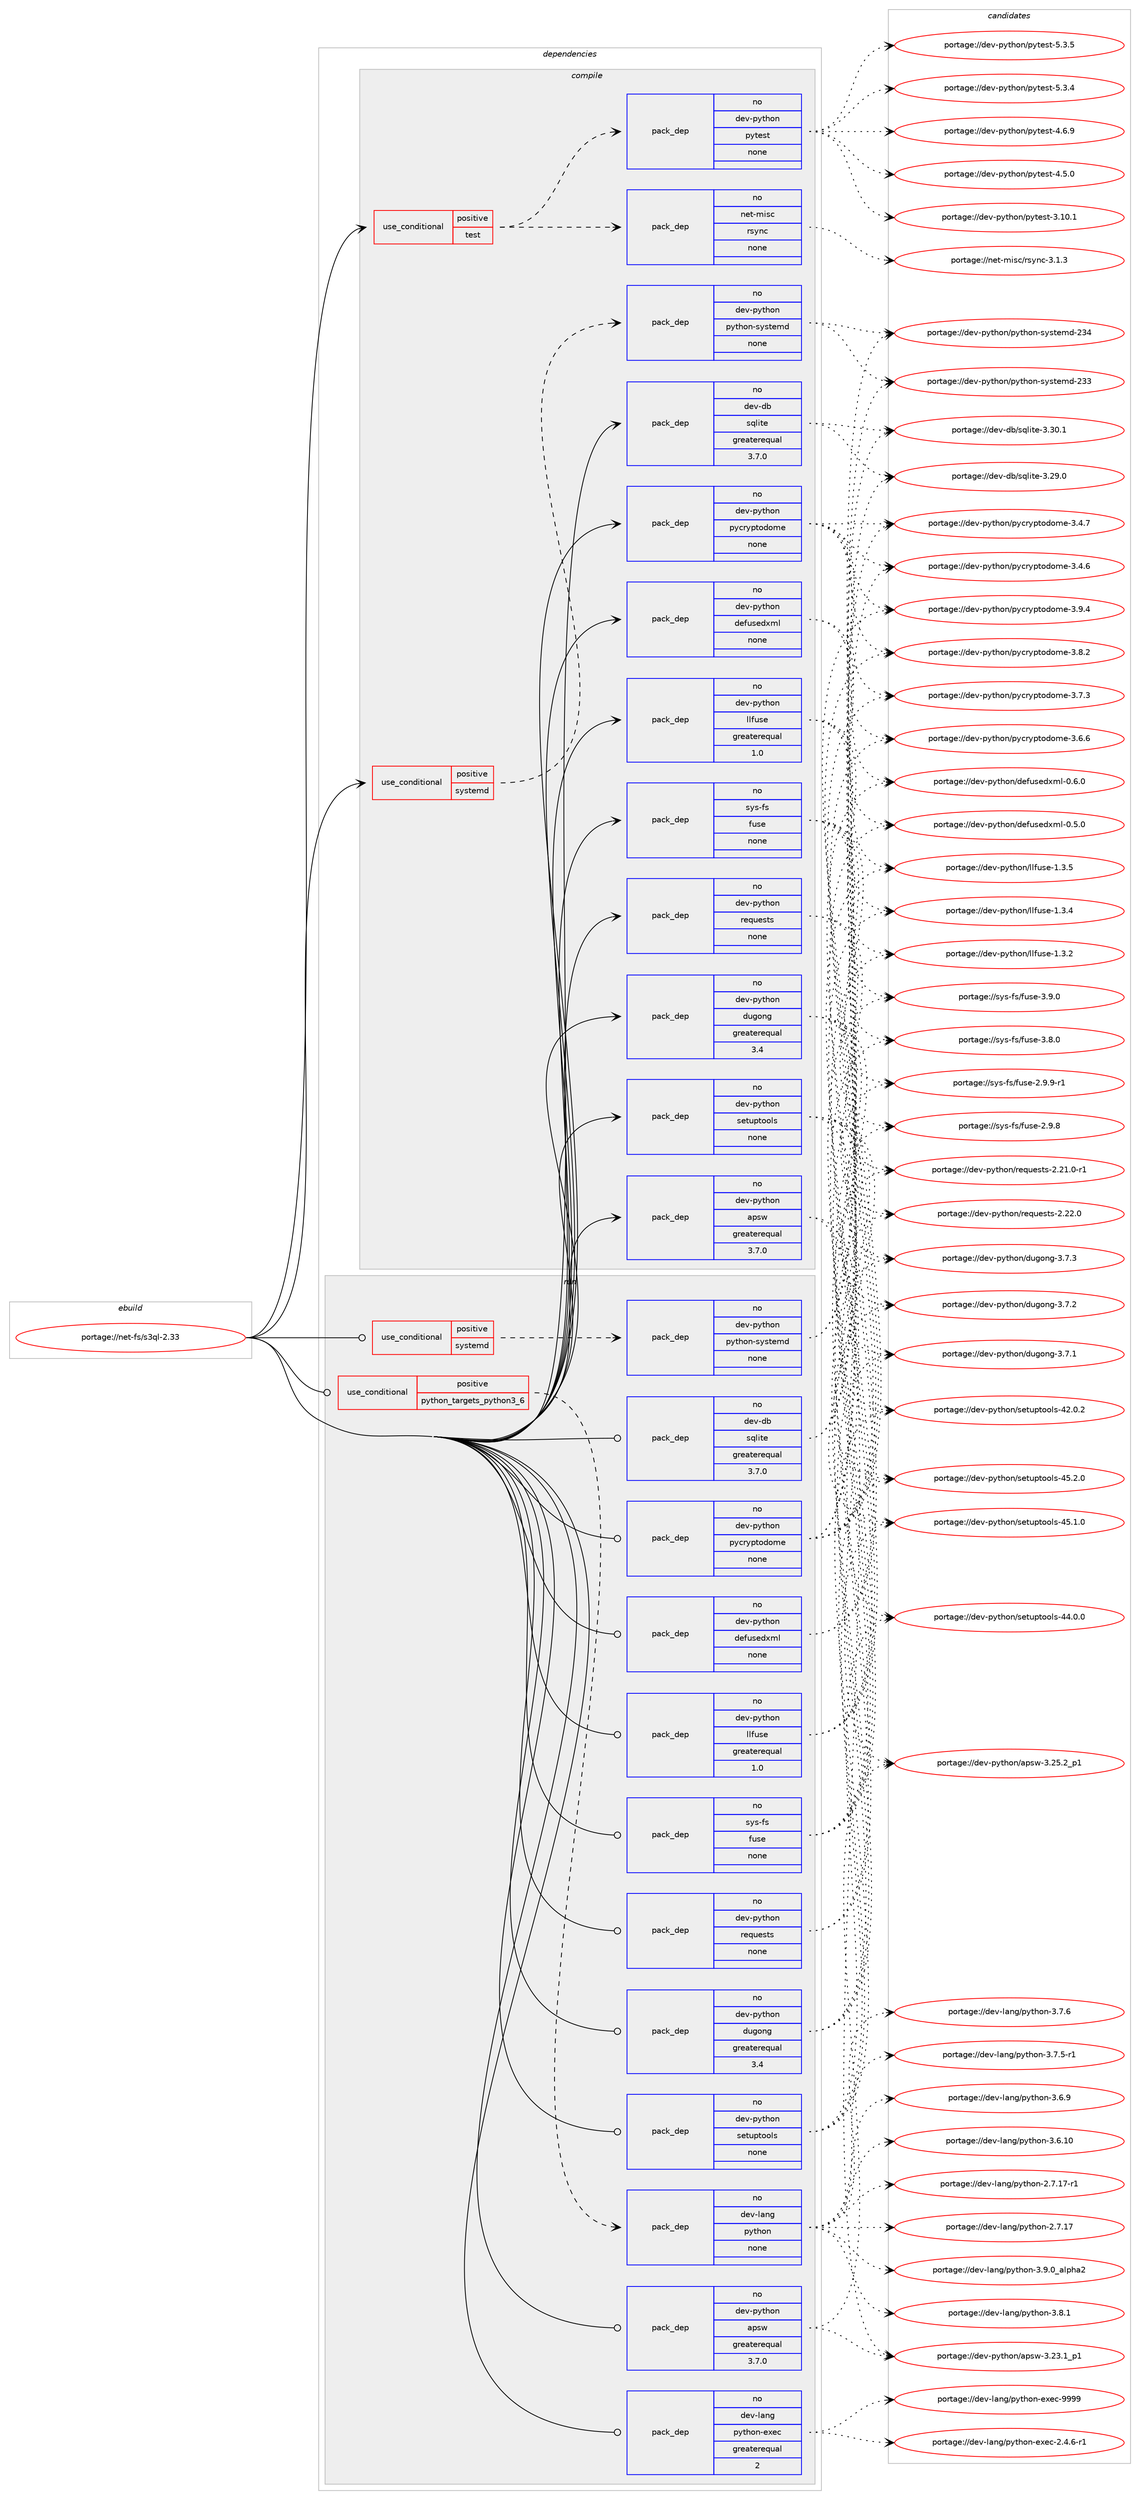 digraph prolog {

# *************
# Graph options
# *************

newrank=true;
concentrate=true;
compound=true;
graph [rankdir=LR,fontname=Helvetica,fontsize=10,ranksep=1.5];#, ranksep=2.5, nodesep=0.2];
edge  [arrowhead=vee];
node  [fontname=Helvetica,fontsize=10];

# **********
# The ebuild
# **********

subgraph cluster_leftcol {
color=gray;
rank=same;
label=<<i>ebuild</i>>;
id [label="portage://net-fs/s3ql-2.33", color=red, width=4, href="../net-fs/s3ql-2.33.svg"];
}

# ****************
# The dependencies
# ****************

subgraph cluster_midcol {
color=gray;
label=<<i>dependencies</i>>;
subgraph cluster_compile {
fillcolor="#eeeeee";
style=filled;
label=<<i>compile</i>>;
subgraph cond33187 {
dependency151351 [label=<<TABLE BORDER="0" CELLBORDER="1" CELLSPACING="0" CELLPADDING="4"><TR><TD ROWSPAN="3" CELLPADDING="10">use_conditional</TD></TR><TR><TD>positive</TD></TR><TR><TD>systemd</TD></TR></TABLE>>, shape=none, color=red];
subgraph pack115710 {
dependency151352 [label=<<TABLE BORDER="0" CELLBORDER="1" CELLSPACING="0" CELLPADDING="4" WIDTH="220"><TR><TD ROWSPAN="6" CELLPADDING="30">pack_dep</TD></TR><TR><TD WIDTH="110">no</TD></TR><TR><TD>dev-python</TD></TR><TR><TD>python-systemd</TD></TR><TR><TD>none</TD></TR><TR><TD></TD></TR></TABLE>>, shape=none, color=blue];
}
dependency151351:e -> dependency151352:w [weight=20,style="dashed",arrowhead="vee"];
}
id:e -> dependency151351:w [weight=20,style="solid",arrowhead="vee"];
subgraph cond33188 {
dependency151353 [label=<<TABLE BORDER="0" CELLBORDER="1" CELLSPACING="0" CELLPADDING="4"><TR><TD ROWSPAN="3" CELLPADDING="10">use_conditional</TD></TR><TR><TD>positive</TD></TR><TR><TD>test</TD></TR></TABLE>>, shape=none, color=red];
subgraph pack115711 {
dependency151354 [label=<<TABLE BORDER="0" CELLBORDER="1" CELLSPACING="0" CELLPADDING="4" WIDTH="220"><TR><TD ROWSPAN="6" CELLPADDING="30">pack_dep</TD></TR><TR><TD WIDTH="110">no</TD></TR><TR><TD>dev-python</TD></TR><TR><TD>pytest</TD></TR><TR><TD>none</TD></TR><TR><TD></TD></TR></TABLE>>, shape=none, color=blue];
}
dependency151353:e -> dependency151354:w [weight=20,style="dashed",arrowhead="vee"];
subgraph pack115712 {
dependency151355 [label=<<TABLE BORDER="0" CELLBORDER="1" CELLSPACING="0" CELLPADDING="4" WIDTH="220"><TR><TD ROWSPAN="6" CELLPADDING="30">pack_dep</TD></TR><TR><TD WIDTH="110">no</TD></TR><TR><TD>net-misc</TD></TR><TR><TD>rsync</TD></TR><TR><TD>none</TD></TR><TR><TD></TD></TR></TABLE>>, shape=none, color=blue];
}
dependency151353:e -> dependency151355:w [weight=20,style="dashed",arrowhead="vee"];
}
id:e -> dependency151353:w [weight=20,style="solid",arrowhead="vee"];
subgraph pack115713 {
dependency151356 [label=<<TABLE BORDER="0" CELLBORDER="1" CELLSPACING="0" CELLPADDING="4" WIDTH="220"><TR><TD ROWSPAN="6" CELLPADDING="30">pack_dep</TD></TR><TR><TD WIDTH="110">no</TD></TR><TR><TD>dev-db</TD></TR><TR><TD>sqlite</TD></TR><TR><TD>greaterequal</TD></TR><TR><TD>3.7.0</TD></TR></TABLE>>, shape=none, color=blue];
}
id:e -> dependency151356:w [weight=20,style="solid",arrowhead="vee"];
subgraph pack115714 {
dependency151357 [label=<<TABLE BORDER="0" CELLBORDER="1" CELLSPACING="0" CELLPADDING="4" WIDTH="220"><TR><TD ROWSPAN="6" CELLPADDING="30">pack_dep</TD></TR><TR><TD WIDTH="110">no</TD></TR><TR><TD>dev-python</TD></TR><TR><TD>apsw</TD></TR><TR><TD>greaterequal</TD></TR><TR><TD>3.7.0</TD></TR></TABLE>>, shape=none, color=blue];
}
id:e -> dependency151357:w [weight=20,style="solid",arrowhead="vee"];
subgraph pack115715 {
dependency151358 [label=<<TABLE BORDER="0" CELLBORDER="1" CELLSPACING="0" CELLPADDING="4" WIDTH="220"><TR><TD ROWSPAN="6" CELLPADDING="30">pack_dep</TD></TR><TR><TD WIDTH="110">no</TD></TR><TR><TD>dev-python</TD></TR><TR><TD>defusedxml</TD></TR><TR><TD>none</TD></TR><TR><TD></TD></TR></TABLE>>, shape=none, color=blue];
}
id:e -> dependency151358:w [weight=20,style="solid",arrowhead="vee"];
subgraph pack115716 {
dependency151359 [label=<<TABLE BORDER="0" CELLBORDER="1" CELLSPACING="0" CELLPADDING="4" WIDTH="220"><TR><TD ROWSPAN="6" CELLPADDING="30">pack_dep</TD></TR><TR><TD WIDTH="110">no</TD></TR><TR><TD>dev-python</TD></TR><TR><TD>dugong</TD></TR><TR><TD>greaterequal</TD></TR><TR><TD>3.4</TD></TR></TABLE>>, shape=none, color=blue];
}
id:e -> dependency151359:w [weight=20,style="solid",arrowhead="vee"];
subgraph pack115717 {
dependency151360 [label=<<TABLE BORDER="0" CELLBORDER="1" CELLSPACING="0" CELLPADDING="4" WIDTH="220"><TR><TD ROWSPAN="6" CELLPADDING="30">pack_dep</TD></TR><TR><TD WIDTH="110">no</TD></TR><TR><TD>dev-python</TD></TR><TR><TD>llfuse</TD></TR><TR><TD>greaterequal</TD></TR><TR><TD>1.0</TD></TR></TABLE>>, shape=none, color=blue];
}
id:e -> dependency151360:w [weight=20,style="solid",arrowhead="vee"];
subgraph pack115718 {
dependency151361 [label=<<TABLE BORDER="0" CELLBORDER="1" CELLSPACING="0" CELLPADDING="4" WIDTH="220"><TR><TD ROWSPAN="6" CELLPADDING="30">pack_dep</TD></TR><TR><TD WIDTH="110">no</TD></TR><TR><TD>dev-python</TD></TR><TR><TD>pycryptodome</TD></TR><TR><TD>none</TD></TR><TR><TD></TD></TR></TABLE>>, shape=none, color=blue];
}
id:e -> dependency151361:w [weight=20,style="solid",arrowhead="vee"];
subgraph pack115719 {
dependency151362 [label=<<TABLE BORDER="0" CELLBORDER="1" CELLSPACING="0" CELLPADDING="4" WIDTH="220"><TR><TD ROWSPAN="6" CELLPADDING="30">pack_dep</TD></TR><TR><TD WIDTH="110">no</TD></TR><TR><TD>dev-python</TD></TR><TR><TD>requests</TD></TR><TR><TD>none</TD></TR><TR><TD></TD></TR></TABLE>>, shape=none, color=blue];
}
id:e -> dependency151362:w [weight=20,style="solid",arrowhead="vee"];
subgraph pack115720 {
dependency151363 [label=<<TABLE BORDER="0" CELLBORDER="1" CELLSPACING="0" CELLPADDING="4" WIDTH="220"><TR><TD ROWSPAN="6" CELLPADDING="30">pack_dep</TD></TR><TR><TD WIDTH="110">no</TD></TR><TR><TD>dev-python</TD></TR><TR><TD>setuptools</TD></TR><TR><TD>none</TD></TR><TR><TD></TD></TR></TABLE>>, shape=none, color=blue];
}
id:e -> dependency151363:w [weight=20,style="solid",arrowhead="vee"];
subgraph pack115721 {
dependency151364 [label=<<TABLE BORDER="0" CELLBORDER="1" CELLSPACING="0" CELLPADDING="4" WIDTH="220"><TR><TD ROWSPAN="6" CELLPADDING="30">pack_dep</TD></TR><TR><TD WIDTH="110">no</TD></TR><TR><TD>sys-fs</TD></TR><TR><TD>fuse</TD></TR><TR><TD>none</TD></TR><TR><TD></TD></TR></TABLE>>, shape=none, color=blue];
}
id:e -> dependency151364:w [weight=20,style="solid",arrowhead="vee"];
}
subgraph cluster_compileandrun {
fillcolor="#eeeeee";
style=filled;
label=<<i>compile and run</i>>;
}
subgraph cluster_run {
fillcolor="#eeeeee";
style=filled;
label=<<i>run</i>>;
subgraph cond33189 {
dependency151365 [label=<<TABLE BORDER="0" CELLBORDER="1" CELLSPACING="0" CELLPADDING="4"><TR><TD ROWSPAN="3" CELLPADDING="10">use_conditional</TD></TR><TR><TD>positive</TD></TR><TR><TD>python_targets_python3_6</TD></TR></TABLE>>, shape=none, color=red];
subgraph pack115722 {
dependency151366 [label=<<TABLE BORDER="0" CELLBORDER="1" CELLSPACING="0" CELLPADDING="4" WIDTH="220"><TR><TD ROWSPAN="6" CELLPADDING="30">pack_dep</TD></TR><TR><TD WIDTH="110">no</TD></TR><TR><TD>dev-lang</TD></TR><TR><TD>python</TD></TR><TR><TD>none</TD></TR><TR><TD></TD></TR></TABLE>>, shape=none, color=blue];
}
dependency151365:e -> dependency151366:w [weight=20,style="dashed",arrowhead="vee"];
}
id:e -> dependency151365:w [weight=20,style="solid",arrowhead="odot"];
subgraph cond33190 {
dependency151367 [label=<<TABLE BORDER="0" CELLBORDER="1" CELLSPACING="0" CELLPADDING="4"><TR><TD ROWSPAN="3" CELLPADDING="10">use_conditional</TD></TR><TR><TD>positive</TD></TR><TR><TD>systemd</TD></TR></TABLE>>, shape=none, color=red];
subgraph pack115723 {
dependency151368 [label=<<TABLE BORDER="0" CELLBORDER="1" CELLSPACING="0" CELLPADDING="4" WIDTH="220"><TR><TD ROWSPAN="6" CELLPADDING="30">pack_dep</TD></TR><TR><TD WIDTH="110">no</TD></TR><TR><TD>dev-python</TD></TR><TR><TD>python-systemd</TD></TR><TR><TD>none</TD></TR><TR><TD></TD></TR></TABLE>>, shape=none, color=blue];
}
dependency151367:e -> dependency151368:w [weight=20,style="dashed",arrowhead="vee"];
}
id:e -> dependency151367:w [weight=20,style="solid",arrowhead="odot"];
subgraph pack115724 {
dependency151369 [label=<<TABLE BORDER="0" CELLBORDER="1" CELLSPACING="0" CELLPADDING="4" WIDTH="220"><TR><TD ROWSPAN="6" CELLPADDING="30">pack_dep</TD></TR><TR><TD WIDTH="110">no</TD></TR><TR><TD>dev-db</TD></TR><TR><TD>sqlite</TD></TR><TR><TD>greaterequal</TD></TR><TR><TD>3.7.0</TD></TR></TABLE>>, shape=none, color=blue];
}
id:e -> dependency151369:w [weight=20,style="solid",arrowhead="odot"];
subgraph pack115725 {
dependency151370 [label=<<TABLE BORDER="0" CELLBORDER="1" CELLSPACING="0" CELLPADDING="4" WIDTH="220"><TR><TD ROWSPAN="6" CELLPADDING="30">pack_dep</TD></TR><TR><TD WIDTH="110">no</TD></TR><TR><TD>dev-lang</TD></TR><TR><TD>python-exec</TD></TR><TR><TD>greaterequal</TD></TR><TR><TD>2</TD></TR></TABLE>>, shape=none, color=blue];
}
id:e -> dependency151370:w [weight=20,style="solid",arrowhead="odot"];
subgraph pack115726 {
dependency151371 [label=<<TABLE BORDER="0" CELLBORDER="1" CELLSPACING="0" CELLPADDING="4" WIDTH="220"><TR><TD ROWSPAN="6" CELLPADDING="30">pack_dep</TD></TR><TR><TD WIDTH="110">no</TD></TR><TR><TD>dev-python</TD></TR><TR><TD>apsw</TD></TR><TR><TD>greaterequal</TD></TR><TR><TD>3.7.0</TD></TR></TABLE>>, shape=none, color=blue];
}
id:e -> dependency151371:w [weight=20,style="solid",arrowhead="odot"];
subgraph pack115727 {
dependency151372 [label=<<TABLE BORDER="0" CELLBORDER="1" CELLSPACING="0" CELLPADDING="4" WIDTH="220"><TR><TD ROWSPAN="6" CELLPADDING="30">pack_dep</TD></TR><TR><TD WIDTH="110">no</TD></TR><TR><TD>dev-python</TD></TR><TR><TD>defusedxml</TD></TR><TR><TD>none</TD></TR><TR><TD></TD></TR></TABLE>>, shape=none, color=blue];
}
id:e -> dependency151372:w [weight=20,style="solid",arrowhead="odot"];
subgraph pack115728 {
dependency151373 [label=<<TABLE BORDER="0" CELLBORDER="1" CELLSPACING="0" CELLPADDING="4" WIDTH="220"><TR><TD ROWSPAN="6" CELLPADDING="30">pack_dep</TD></TR><TR><TD WIDTH="110">no</TD></TR><TR><TD>dev-python</TD></TR><TR><TD>dugong</TD></TR><TR><TD>greaterequal</TD></TR><TR><TD>3.4</TD></TR></TABLE>>, shape=none, color=blue];
}
id:e -> dependency151373:w [weight=20,style="solid",arrowhead="odot"];
subgraph pack115729 {
dependency151374 [label=<<TABLE BORDER="0" CELLBORDER="1" CELLSPACING="0" CELLPADDING="4" WIDTH="220"><TR><TD ROWSPAN="6" CELLPADDING="30">pack_dep</TD></TR><TR><TD WIDTH="110">no</TD></TR><TR><TD>dev-python</TD></TR><TR><TD>llfuse</TD></TR><TR><TD>greaterequal</TD></TR><TR><TD>1.0</TD></TR></TABLE>>, shape=none, color=blue];
}
id:e -> dependency151374:w [weight=20,style="solid",arrowhead="odot"];
subgraph pack115730 {
dependency151375 [label=<<TABLE BORDER="0" CELLBORDER="1" CELLSPACING="0" CELLPADDING="4" WIDTH="220"><TR><TD ROWSPAN="6" CELLPADDING="30">pack_dep</TD></TR><TR><TD WIDTH="110">no</TD></TR><TR><TD>dev-python</TD></TR><TR><TD>pycryptodome</TD></TR><TR><TD>none</TD></TR><TR><TD></TD></TR></TABLE>>, shape=none, color=blue];
}
id:e -> dependency151375:w [weight=20,style="solid",arrowhead="odot"];
subgraph pack115731 {
dependency151376 [label=<<TABLE BORDER="0" CELLBORDER="1" CELLSPACING="0" CELLPADDING="4" WIDTH="220"><TR><TD ROWSPAN="6" CELLPADDING="30">pack_dep</TD></TR><TR><TD WIDTH="110">no</TD></TR><TR><TD>dev-python</TD></TR><TR><TD>requests</TD></TR><TR><TD>none</TD></TR><TR><TD></TD></TR></TABLE>>, shape=none, color=blue];
}
id:e -> dependency151376:w [weight=20,style="solid",arrowhead="odot"];
subgraph pack115732 {
dependency151377 [label=<<TABLE BORDER="0" CELLBORDER="1" CELLSPACING="0" CELLPADDING="4" WIDTH="220"><TR><TD ROWSPAN="6" CELLPADDING="30">pack_dep</TD></TR><TR><TD WIDTH="110">no</TD></TR><TR><TD>dev-python</TD></TR><TR><TD>setuptools</TD></TR><TR><TD>none</TD></TR><TR><TD></TD></TR></TABLE>>, shape=none, color=blue];
}
id:e -> dependency151377:w [weight=20,style="solid",arrowhead="odot"];
subgraph pack115733 {
dependency151378 [label=<<TABLE BORDER="0" CELLBORDER="1" CELLSPACING="0" CELLPADDING="4" WIDTH="220"><TR><TD ROWSPAN="6" CELLPADDING="30">pack_dep</TD></TR><TR><TD WIDTH="110">no</TD></TR><TR><TD>sys-fs</TD></TR><TR><TD>fuse</TD></TR><TR><TD>none</TD></TR><TR><TD></TD></TR></TABLE>>, shape=none, color=blue];
}
id:e -> dependency151378:w [weight=20,style="solid",arrowhead="odot"];
}
}

# **************
# The candidates
# **************

subgraph cluster_choices {
rank=same;
color=gray;
label=<<i>candidates</i>>;

subgraph choice115710 {
color=black;
nodesep=1;
choice10010111845112121116104111110471121211161041111104511512111511610110910045505152 [label="portage://dev-python/python-systemd-234", color=red, width=4,href="../dev-python/python-systemd-234.svg"];
choice10010111845112121116104111110471121211161041111104511512111511610110910045505151 [label="portage://dev-python/python-systemd-233", color=red, width=4,href="../dev-python/python-systemd-233.svg"];
dependency151352:e -> choice10010111845112121116104111110471121211161041111104511512111511610110910045505152:w [style=dotted,weight="100"];
dependency151352:e -> choice10010111845112121116104111110471121211161041111104511512111511610110910045505151:w [style=dotted,weight="100"];
}
subgraph choice115711 {
color=black;
nodesep=1;
choice1001011184511212111610411111047112121116101115116455346514653 [label="portage://dev-python/pytest-5.3.5", color=red, width=4,href="../dev-python/pytest-5.3.5.svg"];
choice1001011184511212111610411111047112121116101115116455346514652 [label="portage://dev-python/pytest-5.3.4", color=red, width=4,href="../dev-python/pytest-5.3.4.svg"];
choice1001011184511212111610411111047112121116101115116455246544657 [label="portage://dev-python/pytest-4.6.9", color=red, width=4,href="../dev-python/pytest-4.6.9.svg"];
choice1001011184511212111610411111047112121116101115116455246534648 [label="portage://dev-python/pytest-4.5.0", color=red, width=4,href="../dev-python/pytest-4.5.0.svg"];
choice100101118451121211161041111104711212111610111511645514649484649 [label="portage://dev-python/pytest-3.10.1", color=red, width=4,href="../dev-python/pytest-3.10.1.svg"];
dependency151354:e -> choice1001011184511212111610411111047112121116101115116455346514653:w [style=dotted,weight="100"];
dependency151354:e -> choice1001011184511212111610411111047112121116101115116455346514652:w [style=dotted,weight="100"];
dependency151354:e -> choice1001011184511212111610411111047112121116101115116455246544657:w [style=dotted,weight="100"];
dependency151354:e -> choice1001011184511212111610411111047112121116101115116455246534648:w [style=dotted,weight="100"];
dependency151354:e -> choice100101118451121211161041111104711212111610111511645514649484649:w [style=dotted,weight="100"];
}
subgraph choice115712 {
color=black;
nodesep=1;
choice11010111645109105115994711411512111099455146494651 [label="portage://net-misc/rsync-3.1.3", color=red, width=4,href="../net-misc/rsync-3.1.3.svg"];
dependency151355:e -> choice11010111645109105115994711411512111099455146494651:w [style=dotted,weight="100"];
}
subgraph choice115713 {
color=black;
nodesep=1;
choice10010111845100984711511310810511610145514651484649 [label="portage://dev-db/sqlite-3.30.1", color=red, width=4,href="../dev-db/sqlite-3.30.1.svg"];
choice10010111845100984711511310810511610145514650574648 [label="portage://dev-db/sqlite-3.29.0", color=red, width=4,href="../dev-db/sqlite-3.29.0.svg"];
dependency151356:e -> choice10010111845100984711511310810511610145514651484649:w [style=dotted,weight="100"];
dependency151356:e -> choice10010111845100984711511310810511610145514650574648:w [style=dotted,weight="100"];
}
subgraph choice115714 {
color=black;
nodesep=1;
choice100101118451121211161041111104797112115119455146505346509511249 [label="portage://dev-python/apsw-3.25.2_p1", color=red, width=4,href="../dev-python/apsw-3.25.2_p1.svg"];
choice100101118451121211161041111104797112115119455146505146499511249 [label="portage://dev-python/apsw-3.23.1_p1", color=red, width=4,href="../dev-python/apsw-3.23.1_p1.svg"];
dependency151357:e -> choice100101118451121211161041111104797112115119455146505346509511249:w [style=dotted,weight="100"];
dependency151357:e -> choice100101118451121211161041111104797112115119455146505146499511249:w [style=dotted,weight="100"];
}
subgraph choice115715 {
color=black;
nodesep=1;
choice1001011184511212111610411111047100101102117115101100120109108454846544648 [label="portage://dev-python/defusedxml-0.6.0", color=red, width=4,href="../dev-python/defusedxml-0.6.0.svg"];
choice1001011184511212111610411111047100101102117115101100120109108454846534648 [label="portage://dev-python/defusedxml-0.5.0", color=red, width=4,href="../dev-python/defusedxml-0.5.0.svg"];
dependency151358:e -> choice1001011184511212111610411111047100101102117115101100120109108454846544648:w [style=dotted,weight="100"];
dependency151358:e -> choice1001011184511212111610411111047100101102117115101100120109108454846534648:w [style=dotted,weight="100"];
}
subgraph choice115716 {
color=black;
nodesep=1;
choice1001011184511212111610411111047100117103111110103455146554651 [label="portage://dev-python/dugong-3.7.3", color=red, width=4,href="../dev-python/dugong-3.7.3.svg"];
choice1001011184511212111610411111047100117103111110103455146554650 [label="portage://dev-python/dugong-3.7.2", color=red, width=4,href="../dev-python/dugong-3.7.2.svg"];
choice1001011184511212111610411111047100117103111110103455146554649 [label="portage://dev-python/dugong-3.7.1", color=red, width=4,href="../dev-python/dugong-3.7.1.svg"];
dependency151359:e -> choice1001011184511212111610411111047100117103111110103455146554651:w [style=dotted,weight="100"];
dependency151359:e -> choice1001011184511212111610411111047100117103111110103455146554650:w [style=dotted,weight="100"];
dependency151359:e -> choice1001011184511212111610411111047100117103111110103455146554649:w [style=dotted,weight="100"];
}
subgraph choice115717 {
color=black;
nodesep=1;
choice1001011184511212111610411111047108108102117115101454946514653 [label="portage://dev-python/llfuse-1.3.5", color=red, width=4,href="../dev-python/llfuse-1.3.5.svg"];
choice1001011184511212111610411111047108108102117115101454946514652 [label="portage://dev-python/llfuse-1.3.4", color=red, width=4,href="../dev-python/llfuse-1.3.4.svg"];
choice1001011184511212111610411111047108108102117115101454946514650 [label="portage://dev-python/llfuse-1.3.2", color=red, width=4,href="../dev-python/llfuse-1.3.2.svg"];
dependency151360:e -> choice1001011184511212111610411111047108108102117115101454946514653:w [style=dotted,weight="100"];
dependency151360:e -> choice1001011184511212111610411111047108108102117115101454946514652:w [style=dotted,weight="100"];
dependency151360:e -> choice1001011184511212111610411111047108108102117115101454946514650:w [style=dotted,weight="100"];
}
subgraph choice115718 {
color=black;
nodesep=1;
choice100101118451121211161041111104711212199114121112116111100111109101455146574652 [label="portage://dev-python/pycryptodome-3.9.4", color=red, width=4,href="../dev-python/pycryptodome-3.9.4.svg"];
choice100101118451121211161041111104711212199114121112116111100111109101455146564650 [label="portage://dev-python/pycryptodome-3.8.2", color=red, width=4,href="../dev-python/pycryptodome-3.8.2.svg"];
choice100101118451121211161041111104711212199114121112116111100111109101455146554651 [label="portage://dev-python/pycryptodome-3.7.3", color=red, width=4,href="../dev-python/pycryptodome-3.7.3.svg"];
choice100101118451121211161041111104711212199114121112116111100111109101455146544654 [label="portage://dev-python/pycryptodome-3.6.6", color=red, width=4,href="../dev-python/pycryptodome-3.6.6.svg"];
choice100101118451121211161041111104711212199114121112116111100111109101455146524655 [label="portage://dev-python/pycryptodome-3.4.7", color=red, width=4,href="../dev-python/pycryptodome-3.4.7.svg"];
choice100101118451121211161041111104711212199114121112116111100111109101455146524654 [label="portage://dev-python/pycryptodome-3.4.6", color=red, width=4,href="../dev-python/pycryptodome-3.4.6.svg"];
dependency151361:e -> choice100101118451121211161041111104711212199114121112116111100111109101455146574652:w [style=dotted,weight="100"];
dependency151361:e -> choice100101118451121211161041111104711212199114121112116111100111109101455146564650:w [style=dotted,weight="100"];
dependency151361:e -> choice100101118451121211161041111104711212199114121112116111100111109101455146554651:w [style=dotted,weight="100"];
dependency151361:e -> choice100101118451121211161041111104711212199114121112116111100111109101455146544654:w [style=dotted,weight="100"];
dependency151361:e -> choice100101118451121211161041111104711212199114121112116111100111109101455146524655:w [style=dotted,weight="100"];
dependency151361:e -> choice100101118451121211161041111104711212199114121112116111100111109101455146524654:w [style=dotted,weight="100"];
}
subgraph choice115719 {
color=black;
nodesep=1;
choice100101118451121211161041111104711410111311710111511611545504650504648 [label="portage://dev-python/requests-2.22.0", color=red, width=4,href="../dev-python/requests-2.22.0.svg"];
choice1001011184511212111610411111047114101113117101115116115455046504946484511449 [label="portage://dev-python/requests-2.21.0-r1", color=red, width=4,href="../dev-python/requests-2.21.0-r1.svg"];
dependency151362:e -> choice100101118451121211161041111104711410111311710111511611545504650504648:w [style=dotted,weight="100"];
dependency151362:e -> choice1001011184511212111610411111047114101113117101115116115455046504946484511449:w [style=dotted,weight="100"];
}
subgraph choice115720 {
color=black;
nodesep=1;
choice100101118451121211161041111104711510111611711211611111110811545525346504648 [label="portage://dev-python/setuptools-45.2.0", color=red, width=4,href="../dev-python/setuptools-45.2.0.svg"];
choice100101118451121211161041111104711510111611711211611111110811545525346494648 [label="portage://dev-python/setuptools-45.1.0", color=red, width=4,href="../dev-python/setuptools-45.1.0.svg"];
choice100101118451121211161041111104711510111611711211611111110811545525246484648 [label="portage://dev-python/setuptools-44.0.0", color=red, width=4,href="../dev-python/setuptools-44.0.0.svg"];
choice100101118451121211161041111104711510111611711211611111110811545525046484650 [label="portage://dev-python/setuptools-42.0.2", color=red, width=4,href="../dev-python/setuptools-42.0.2.svg"];
dependency151363:e -> choice100101118451121211161041111104711510111611711211611111110811545525346504648:w [style=dotted,weight="100"];
dependency151363:e -> choice100101118451121211161041111104711510111611711211611111110811545525346494648:w [style=dotted,weight="100"];
dependency151363:e -> choice100101118451121211161041111104711510111611711211611111110811545525246484648:w [style=dotted,weight="100"];
dependency151363:e -> choice100101118451121211161041111104711510111611711211611111110811545525046484650:w [style=dotted,weight="100"];
}
subgraph choice115721 {
color=black;
nodesep=1;
choice1151211154510211547102117115101455146574648 [label="portage://sys-fs/fuse-3.9.0", color=red, width=4,href="../sys-fs/fuse-3.9.0.svg"];
choice1151211154510211547102117115101455146564648 [label="portage://sys-fs/fuse-3.8.0", color=red, width=4,href="../sys-fs/fuse-3.8.0.svg"];
choice11512111545102115471021171151014550465746574511449 [label="portage://sys-fs/fuse-2.9.9-r1", color=red, width=4,href="../sys-fs/fuse-2.9.9-r1.svg"];
choice1151211154510211547102117115101455046574656 [label="portage://sys-fs/fuse-2.9.8", color=red, width=4,href="../sys-fs/fuse-2.9.8.svg"];
dependency151364:e -> choice1151211154510211547102117115101455146574648:w [style=dotted,weight="100"];
dependency151364:e -> choice1151211154510211547102117115101455146564648:w [style=dotted,weight="100"];
dependency151364:e -> choice11512111545102115471021171151014550465746574511449:w [style=dotted,weight="100"];
dependency151364:e -> choice1151211154510211547102117115101455046574656:w [style=dotted,weight="100"];
}
subgraph choice115722 {
color=black;
nodesep=1;
choice10010111845108971101034711212111610411111045514657464895971081121049750 [label="portage://dev-lang/python-3.9.0_alpha2", color=red, width=4,href="../dev-lang/python-3.9.0_alpha2.svg"];
choice100101118451089711010347112121116104111110455146564649 [label="portage://dev-lang/python-3.8.1", color=red, width=4,href="../dev-lang/python-3.8.1.svg"];
choice100101118451089711010347112121116104111110455146554654 [label="portage://dev-lang/python-3.7.6", color=red, width=4,href="../dev-lang/python-3.7.6.svg"];
choice1001011184510897110103471121211161041111104551465546534511449 [label="portage://dev-lang/python-3.7.5-r1", color=red, width=4,href="../dev-lang/python-3.7.5-r1.svg"];
choice100101118451089711010347112121116104111110455146544657 [label="portage://dev-lang/python-3.6.9", color=red, width=4,href="../dev-lang/python-3.6.9.svg"];
choice10010111845108971101034711212111610411111045514654464948 [label="portage://dev-lang/python-3.6.10", color=red, width=4,href="../dev-lang/python-3.6.10.svg"];
choice100101118451089711010347112121116104111110455046554649554511449 [label="portage://dev-lang/python-2.7.17-r1", color=red, width=4,href="../dev-lang/python-2.7.17-r1.svg"];
choice10010111845108971101034711212111610411111045504655464955 [label="portage://dev-lang/python-2.7.17", color=red, width=4,href="../dev-lang/python-2.7.17.svg"];
dependency151366:e -> choice10010111845108971101034711212111610411111045514657464895971081121049750:w [style=dotted,weight="100"];
dependency151366:e -> choice100101118451089711010347112121116104111110455146564649:w [style=dotted,weight="100"];
dependency151366:e -> choice100101118451089711010347112121116104111110455146554654:w [style=dotted,weight="100"];
dependency151366:e -> choice1001011184510897110103471121211161041111104551465546534511449:w [style=dotted,weight="100"];
dependency151366:e -> choice100101118451089711010347112121116104111110455146544657:w [style=dotted,weight="100"];
dependency151366:e -> choice10010111845108971101034711212111610411111045514654464948:w [style=dotted,weight="100"];
dependency151366:e -> choice100101118451089711010347112121116104111110455046554649554511449:w [style=dotted,weight="100"];
dependency151366:e -> choice10010111845108971101034711212111610411111045504655464955:w [style=dotted,weight="100"];
}
subgraph choice115723 {
color=black;
nodesep=1;
choice10010111845112121116104111110471121211161041111104511512111511610110910045505152 [label="portage://dev-python/python-systemd-234", color=red, width=4,href="../dev-python/python-systemd-234.svg"];
choice10010111845112121116104111110471121211161041111104511512111511610110910045505151 [label="portage://dev-python/python-systemd-233", color=red, width=4,href="../dev-python/python-systemd-233.svg"];
dependency151368:e -> choice10010111845112121116104111110471121211161041111104511512111511610110910045505152:w [style=dotted,weight="100"];
dependency151368:e -> choice10010111845112121116104111110471121211161041111104511512111511610110910045505151:w [style=dotted,weight="100"];
}
subgraph choice115724 {
color=black;
nodesep=1;
choice10010111845100984711511310810511610145514651484649 [label="portage://dev-db/sqlite-3.30.1", color=red, width=4,href="../dev-db/sqlite-3.30.1.svg"];
choice10010111845100984711511310810511610145514650574648 [label="portage://dev-db/sqlite-3.29.0", color=red, width=4,href="../dev-db/sqlite-3.29.0.svg"];
dependency151369:e -> choice10010111845100984711511310810511610145514651484649:w [style=dotted,weight="100"];
dependency151369:e -> choice10010111845100984711511310810511610145514650574648:w [style=dotted,weight="100"];
}
subgraph choice115725 {
color=black;
nodesep=1;
choice10010111845108971101034711212111610411111045101120101994557575757 [label="portage://dev-lang/python-exec-9999", color=red, width=4,href="../dev-lang/python-exec-9999.svg"];
choice10010111845108971101034711212111610411111045101120101994550465246544511449 [label="portage://dev-lang/python-exec-2.4.6-r1", color=red, width=4,href="../dev-lang/python-exec-2.4.6-r1.svg"];
dependency151370:e -> choice10010111845108971101034711212111610411111045101120101994557575757:w [style=dotted,weight="100"];
dependency151370:e -> choice10010111845108971101034711212111610411111045101120101994550465246544511449:w [style=dotted,weight="100"];
}
subgraph choice115726 {
color=black;
nodesep=1;
choice100101118451121211161041111104797112115119455146505346509511249 [label="portage://dev-python/apsw-3.25.2_p1", color=red, width=4,href="../dev-python/apsw-3.25.2_p1.svg"];
choice100101118451121211161041111104797112115119455146505146499511249 [label="portage://dev-python/apsw-3.23.1_p1", color=red, width=4,href="../dev-python/apsw-3.23.1_p1.svg"];
dependency151371:e -> choice100101118451121211161041111104797112115119455146505346509511249:w [style=dotted,weight="100"];
dependency151371:e -> choice100101118451121211161041111104797112115119455146505146499511249:w [style=dotted,weight="100"];
}
subgraph choice115727 {
color=black;
nodesep=1;
choice1001011184511212111610411111047100101102117115101100120109108454846544648 [label="portage://dev-python/defusedxml-0.6.0", color=red, width=4,href="../dev-python/defusedxml-0.6.0.svg"];
choice1001011184511212111610411111047100101102117115101100120109108454846534648 [label="portage://dev-python/defusedxml-0.5.0", color=red, width=4,href="../dev-python/defusedxml-0.5.0.svg"];
dependency151372:e -> choice1001011184511212111610411111047100101102117115101100120109108454846544648:w [style=dotted,weight="100"];
dependency151372:e -> choice1001011184511212111610411111047100101102117115101100120109108454846534648:w [style=dotted,weight="100"];
}
subgraph choice115728 {
color=black;
nodesep=1;
choice1001011184511212111610411111047100117103111110103455146554651 [label="portage://dev-python/dugong-3.7.3", color=red, width=4,href="../dev-python/dugong-3.7.3.svg"];
choice1001011184511212111610411111047100117103111110103455146554650 [label="portage://dev-python/dugong-3.7.2", color=red, width=4,href="../dev-python/dugong-3.7.2.svg"];
choice1001011184511212111610411111047100117103111110103455146554649 [label="portage://dev-python/dugong-3.7.1", color=red, width=4,href="../dev-python/dugong-3.7.1.svg"];
dependency151373:e -> choice1001011184511212111610411111047100117103111110103455146554651:w [style=dotted,weight="100"];
dependency151373:e -> choice1001011184511212111610411111047100117103111110103455146554650:w [style=dotted,weight="100"];
dependency151373:e -> choice1001011184511212111610411111047100117103111110103455146554649:w [style=dotted,weight="100"];
}
subgraph choice115729 {
color=black;
nodesep=1;
choice1001011184511212111610411111047108108102117115101454946514653 [label="portage://dev-python/llfuse-1.3.5", color=red, width=4,href="../dev-python/llfuse-1.3.5.svg"];
choice1001011184511212111610411111047108108102117115101454946514652 [label="portage://dev-python/llfuse-1.3.4", color=red, width=4,href="../dev-python/llfuse-1.3.4.svg"];
choice1001011184511212111610411111047108108102117115101454946514650 [label="portage://dev-python/llfuse-1.3.2", color=red, width=4,href="../dev-python/llfuse-1.3.2.svg"];
dependency151374:e -> choice1001011184511212111610411111047108108102117115101454946514653:w [style=dotted,weight="100"];
dependency151374:e -> choice1001011184511212111610411111047108108102117115101454946514652:w [style=dotted,weight="100"];
dependency151374:e -> choice1001011184511212111610411111047108108102117115101454946514650:w [style=dotted,weight="100"];
}
subgraph choice115730 {
color=black;
nodesep=1;
choice100101118451121211161041111104711212199114121112116111100111109101455146574652 [label="portage://dev-python/pycryptodome-3.9.4", color=red, width=4,href="../dev-python/pycryptodome-3.9.4.svg"];
choice100101118451121211161041111104711212199114121112116111100111109101455146564650 [label="portage://dev-python/pycryptodome-3.8.2", color=red, width=4,href="../dev-python/pycryptodome-3.8.2.svg"];
choice100101118451121211161041111104711212199114121112116111100111109101455146554651 [label="portage://dev-python/pycryptodome-3.7.3", color=red, width=4,href="../dev-python/pycryptodome-3.7.3.svg"];
choice100101118451121211161041111104711212199114121112116111100111109101455146544654 [label="portage://dev-python/pycryptodome-3.6.6", color=red, width=4,href="../dev-python/pycryptodome-3.6.6.svg"];
choice100101118451121211161041111104711212199114121112116111100111109101455146524655 [label="portage://dev-python/pycryptodome-3.4.7", color=red, width=4,href="../dev-python/pycryptodome-3.4.7.svg"];
choice100101118451121211161041111104711212199114121112116111100111109101455146524654 [label="portage://dev-python/pycryptodome-3.4.6", color=red, width=4,href="../dev-python/pycryptodome-3.4.6.svg"];
dependency151375:e -> choice100101118451121211161041111104711212199114121112116111100111109101455146574652:w [style=dotted,weight="100"];
dependency151375:e -> choice100101118451121211161041111104711212199114121112116111100111109101455146564650:w [style=dotted,weight="100"];
dependency151375:e -> choice100101118451121211161041111104711212199114121112116111100111109101455146554651:w [style=dotted,weight="100"];
dependency151375:e -> choice100101118451121211161041111104711212199114121112116111100111109101455146544654:w [style=dotted,weight="100"];
dependency151375:e -> choice100101118451121211161041111104711212199114121112116111100111109101455146524655:w [style=dotted,weight="100"];
dependency151375:e -> choice100101118451121211161041111104711212199114121112116111100111109101455146524654:w [style=dotted,weight="100"];
}
subgraph choice115731 {
color=black;
nodesep=1;
choice100101118451121211161041111104711410111311710111511611545504650504648 [label="portage://dev-python/requests-2.22.0", color=red, width=4,href="../dev-python/requests-2.22.0.svg"];
choice1001011184511212111610411111047114101113117101115116115455046504946484511449 [label="portage://dev-python/requests-2.21.0-r1", color=red, width=4,href="../dev-python/requests-2.21.0-r1.svg"];
dependency151376:e -> choice100101118451121211161041111104711410111311710111511611545504650504648:w [style=dotted,weight="100"];
dependency151376:e -> choice1001011184511212111610411111047114101113117101115116115455046504946484511449:w [style=dotted,weight="100"];
}
subgraph choice115732 {
color=black;
nodesep=1;
choice100101118451121211161041111104711510111611711211611111110811545525346504648 [label="portage://dev-python/setuptools-45.2.0", color=red, width=4,href="../dev-python/setuptools-45.2.0.svg"];
choice100101118451121211161041111104711510111611711211611111110811545525346494648 [label="portage://dev-python/setuptools-45.1.0", color=red, width=4,href="../dev-python/setuptools-45.1.0.svg"];
choice100101118451121211161041111104711510111611711211611111110811545525246484648 [label="portage://dev-python/setuptools-44.0.0", color=red, width=4,href="../dev-python/setuptools-44.0.0.svg"];
choice100101118451121211161041111104711510111611711211611111110811545525046484650 [label="portage://dev-python/setuptools-42.0.2", color=red, width=4,href="../dev-python/setuptools-42.0.2.svg"];
dependency151377:e -> choice100101118451121211161041111104711510111611711211611111110811545525346504648:w [style=dotted,weight="100"];
dependency151377:e -> choice100101118451121211161041111104711510111611711211611111110811545525346494648:w [style=dotted,weight="100"];
dependency151377:e -> choice100101118451121211161041111104711510111611711211611111110811545525246484648:w [style=dotted,weight="100"];
dependency151377:e -> choice100101118451121211161041111104711510111611711211611111110811545525046484650:w [style=dotted,weight="100"];
}
subgraph choice115733 {
color=black;
nodesep=1;
choice1151211154510211547102117115101455146574648 [label="portage://sys-fs/fuse-3.9.0", color=red, width=4,href="../sys-fs/fuse-3.9.0.svg"];
choice1151211154510211547102117115101455146564648 [label="portage://sys-fs/fuse-3.8.0", color=red, width=4,href="../sys-fs/fuse-3.8.0.svg"];
choice11512111545102115471021171151014550465746574511449 [label="portage://sys-fs/fuse-2.9.9-r1", color=red, width=4,href="../sys-fs/fuse-2.9.9-r1.svg"];
choice1151211154510211547102117115101455046574656 [label="portage://sys-fs/fuse-2.9.8", color=red, width=4,href="../sys-fs/fuse-2.9.8.svg"];
dependency151378:e -> choice1151211154510211547102117115101455146574648:w [style=dotted,weight="100"];
dependency151378:e -> choice1151211154510211547102117115101455146564648:w [style=dotted,weight="100"];
dependency151378:e -> choice11512111545102115471021171151014550465746574511449:w [style=dotted,weight="100"];
dependency151378:e -> choice1151211154510211547102117115101455046574656:w [style=dotted,weight="100"];
}
}

}
